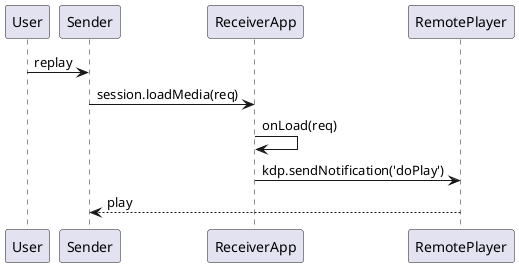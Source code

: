 @startuml
User -> Sender: replay
Sender-> ReceiverApp: session.loadMedia(req)
ReceiverApp->ReceiverApp: onLoad(req)
ReceiverApp -> RemotePlayer: kdp.sendNotification('doPlay')
RemotePlayer --> Sender: play
@enduml